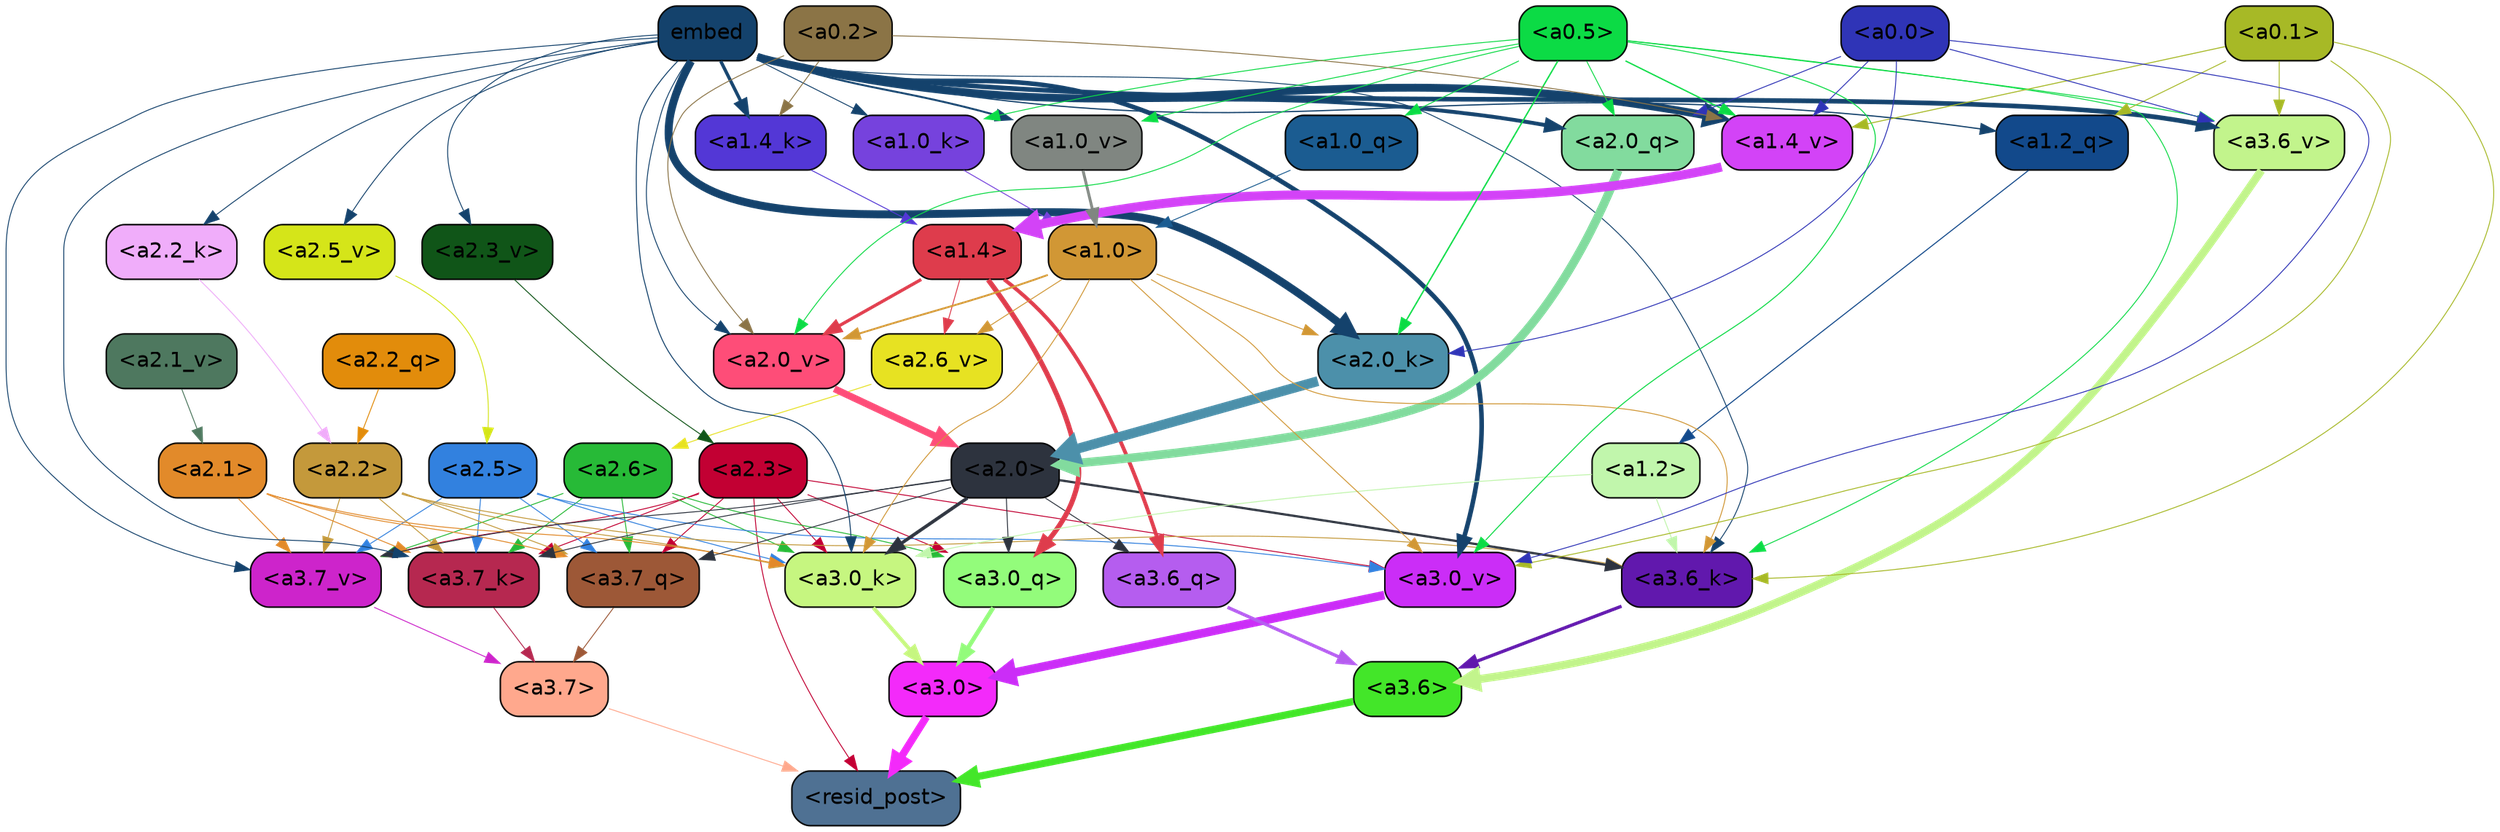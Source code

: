 strict digraph "" {
	graph [bgcolor=transparent,
		layout=dot,
		overlap=false,
		splines=true
	];
	"<a3.7>"	[color=black,
		fillcolor="#ffa88d",
		fontname=Helvetica,
		shape=box,
		style="filled, rounded"];
	"<resid_post>"	[color=black,
		fillcolor="#4f7193",
		fontname=Helvetica,
		shape=box,
		style="filled, rounded"];
	"<a3.7>" -> "<resid_post>"	[color="#ffa88d",
		penwidth=0.6];
	"<a3.6>"	[color=black,
		fillcolor="#43e629",
		fontname=Helvetica,
		shape=box,
		style="filled, rounded"];
	"<a3.6>" -> "<resid_post>"	[color="#43e629",
		penwidth=4.7534414529800415];
	"<a3.0>"	[color=black,
		fillcolor="#f32afa",
		fontname=Helvetica,
		shape=box,
		style="filled, rounded"];
	"<a3.0>" -> "<resid_post>"	[color="#f32afa",
		penwidth=4.898576855659485];
	"<a2.3>"	[color=black,
		fillcolor="#c20033",
		fontname=Helvetica,
		shape=box,
		style="filled, rounded"];
	"<a2.3>" -> "<resid_post>"	[color="#c20033",
		penwidth=0.6];
	"<a3.7_q>"	[color=black,
		fillcolor="#9d5837",
		fontname=Helvetica,
		shape=box,
		style="filled, rounded"];
	"<a2.3>" -> "<a3.7_q>"	[color="#c20033",
		penwidth=0.6];
	"<a3.0_q>"	[color=black,
		fillcolor="#93fc7b",
		fontname=Helvetica,
		shape=box,
		style="filled, rounded"];
	"<a2.3>" -> "<a3.0_q>"	[color="#c20033",
		penwidth=0.6];
	"<a3.7_k>"	[color=black,
		fillcolor="#b62850",
		fontname=Helvetica,
		shape=box,
		style="filled, rounded"];
	"<a2.3>" -> "<a3.7_k>"	[color="#c20033",
		penwidth=0.6];
	"<a3.0_k>"	[color=black,
		fillcolor="#c6f680",
		fontname=Helvetica,
		shape=box,
		style="filled, rounded"];
	"<a2.3>" -> "<a3.0_k>"	[color="#c20033",
		penwidth=0.6];
	"<a3.7_v>"	[color=black,
		fillcolor="#cd24cb",
		fontname=Helvetica,
		shape=box,
		style="filled, rounded"];
	"<a2.3>" -> "<a3.7_v>"	[color="#c20033",
		penwidth=0.6];
	"<a3.0_v>"	[color=black,
		fillcolor="#cb2df7",
		fontname=Helvetica,
		shape=box,
		style="filled, rounded"];
	"<a2.3>" -> "<a3.0_v>"	[color="#c20033",
		penwidth=0.6];
	"<a3.7_q>" -> "<a3.7>"	[color="#9d5837",
		penwidth=0.6];
	"<a3.6_q>"	[color=black,
		fillcolor="#b55def",
		fontname=Helvetica,
		shape=box,
		style="filled, rounded"];
	"<a3.6_q>" -> "<a3.6>"	[color="#b55def",
		penwidth=2.160832464694977];
	"<a3.0_q>" -> "<a3.0>"	[color="#93fc7b",
		penwidth=2.870753765106201];
	"<a3.7_k>" -> "<a3.7>"	[color="#b62850",
		penwidth=0.6];
	"<a3.6_k>"	[color=black,
		fillcolor="#6118ad",
		fontname=Helvetica,
		shape=box,
		style="filled, rounded"];
	"<a3.6_k>" -> "<a3.6>"	[color="#6118ad",
		penwidth=2.13908451795578];
	"<a3.0_k>" -> "<a3.0>"	[color="#c6f680",
		penwidth=2.520303964614868];
	"<a3.7_v>" -> "<a3.7>"	[color="#cd24cb",
		penwidth=0.6];
	"<a3.6_v>"	[color=black,
		fillcolor="#c2f48c",
		fontname=Helvetica,
		shape=box,
		style="filled, rounded"];
	"<a3.6_v>" -> "<a3.6>"	[color="#c2f48c",
		penwidth=5.297133803367615];
	"<a3.0_v>" -> "<a3.0>"	[color="#cb2df7",
		penwidth=5.680712580680847];
	"<a2.6>"	[color=black,
		fillcolor="#27ba37",
		fontname=Helvetica,
		shape=box,
		style="filled, rounded"];
	"<a2.6>" -> "<a3.7_q>"	[color="#27ba37",
		penwidth=0.6];
	"<a2.6>" -> "<a3.0_q>"	[color="#27ba37",
		penwidth=0.6];
	"<a2.6>" -> "<a3.7_k>"	[color="#27ba37",
		penwidth=0.6];
	"<a2.6>" -> "<a3.0_k>"	[color="#27ba37",
		penwidth=0.6];
	"<a2.6>" -> "<a3.7_v>"	[color="#27ba37",
		penwidth=0.6];
	"<a2.5>"	[color=black,
		fillcolor="#3281df",
		fontname=Helvetica,
		shape=box,
		style="filled, rounded"];
	"<a2.5>" -> "<a3.7_q>"	[color="#3281df",
		penwidth=0.6];
	"<a2.5>" -> "<a3.7_k>"	[color="#3281df",
		penwidth=0.6];
	"<a2.5>" -> "<a3.0_k>"	[color="#3281df",
		penwidth=0.6];
	"<a2.5>" -> "<a3.7_v>"	[color="#3281df",
		penwidth=0.6];
	"<a2.5>" -> "<a3.0_v>"	[color="#3281df",
		penwidth=0.6];
	"<a2.2>"	[color=black,
		fillcolor="#c4993b",
		fontname=Helvetica,
		shape=box,
		style="filled, rounded"];
	"<a2.2>" -> "<a3.7_q>"	[color="#c4993b",
		penwidth=0.6];
	"<a2.2>" -> "<a3.7_k>"	[color="#c4993b",
		penwidth=0.6];
	"<a2.2>" -> "<a3.6_k>"	[color="#c4993b",
		penwidth=0.6];
	"<a2.2>" -> "<a3.0_k>"	[color="#c4993b",
		penwidth=0.6];
	"<a2.2>" -> "<a3.7_v>"	[color="#c4993b",
		penwidth=0.6];
	"<a2.1>"	[color=black,
		fillcolor="#e28a2a",
		fontname=Helvetica,
		shape=box,
		style="filled, rounded"];
	"<a2.1>" -> "<a3.7_q>"	[color="#e28a2a",
		penwidth=0.6];
	"<a2.1>" -> "<a3.7_k>"	[color="#e28a2a",
		penwidth=0.6];
	"<a2.1>" -> "<a3.0_k>"	[color="#e28a2a",
		penwidth=0.6];
	"<a2.1>" -> "<a3.7_v>"	[color="#e28a2a",
		penwidth=0.6];
	"<a2.0>"	[color=black,
		fillcolor="#2d333e",
		fontname=Helvetica,
		shape=box,
		style="filled, rounded"];
	"<a2.0>" -> "<a3.7_q>"	[color="#2d333e",
		penwidth=0.6];
	"<a2.0>" -> "<a3.6_q>"	[color="#2d333e",
		penwidth=0.6];
	"<a2.0>" -> "<a3.0_q>"	[color="#2d333e",
		penwidth=0.6];
	"<a2.0>" -> "<a3.7_k>"	[color="#2d333e",
		penwidth=0.6];
	"<a2.0>" -> "<a3.6_k>"	[color="#2d333e",
		penwidth=1.4957321882247925];
	"<a2.0>" -> "<a3.0_k>"	[color="#2d333e",
		penwidth=2.18752121925354];
	"<a2.0>" -> "<a3.7_v>"	[color="#2d333e",
		penwidth=0.6];
	"<a1.4>"	[color=black,
		fillcolor="#de3c4c",
		fontname=Helvetica,
		shape=box,
		style="filled, rounded"];
	"<a1.4>" -> "<a3.6_q>"	[color="#de3c4c",
		penwidth=2.4829938411712646];
	"<a1.4>" -> "<a3.0_q>"	[color="#de3c4c",
		penwidth=3.299744725227356];
	"<a2.6_v>"	[color=black,
		fillcolor="#e7e222",
		fontname=Helvetica,
		shape=box,
		style="filled, rounded"];
	"<a1.4>" -> "<a2.6_v>"	[color="#de3c4c",
		penwidth=0.6];
	"<a2.0_v>"	[color=black,
		fillcolor="#fe4d78",
		fontname=Helvetica,
		shape=box,
		style="filled, rounded"];
	"<a1.4>" -> "<a2.0_v>"	[color="#de3c4c",
		penwidth=2.092592429369688];
	embed	[color=black,
		fillcolor="#14426c",
		fontname=Helvetica,
		shape=box,
		style="filled, rounded"];
	embed -> "<a3.7_k>"	[color="#14426c",
		penwidth=0.6];
	embed -> "<a3.6_k>"	[color="#14426c",
		penwidth=0.6];
	embed -> "<a3.0_k>"	[color="#14426c",
		penwidth=0.6394047290086746];
	embed -> "<a3.7_v>"	[color="#14426c",
		penwidth=0.6];
	embed -> "<a3.6_v>"	[color="#14426c",
		penwidth=3.067279100418091];
	embed -> "<a3.0_v>"	[color="#14426c",
		penwidth=3.0212591886520386];
	"<a2.0_q>"	[color=black,
		fillcolor="#82db9e",
		fontname=Helvetica,
		shape=box,
		style="filled, rounded"];
	embed -> "<a2.0_q>"	[color="#14426c",
		penwidth=2.5355080366134644];
	"<a2.2_k>"	[color=black,
		fillcolor="#f0adfa",
		fontname=Helvetica,
		shape=box,
		style="filled, rounded"];
	embed -> "<a2.2_k>"	[color="#14426c",
		penwidth=0.6];
	"<a2.0_k>"	[color=black,
		fillcolor="#4c90aa",
		fontname=Helvetica,
		shape=box,
		style="filled, rounded"];
	embed -> "<a2.0_k>"	[color="#14426c",
		penwidth=5.2180726528167725];
	"<a2.5_v>"	[color=black,
		fillcolor="#d5e519",
		fontname=Helvetica,
		shape=box,
		style="filled, rounded"];
	embed -> "<a2.5_v>"	[color="#14426c",
		penwidth=0.6];
	"<a2.3_v>"	[color=black,
		fillcolor="#105518",
		fontname=Helvetica,
		shape=box,
		style="filled, rounded"];
	embed -> "<a2.3_v>"	[color="#14426c",
		penwidth=0.6];
	embed -> "<a2.0_v>"	[color="#14426c",
		penwidth=0.6];
	"<a1.2_q>"	[color=black,
		fillcolor="#12498b",
		fontname=Helvetica,
		shape=box,
		style="filled, rounded"];
	embed -> "<a1.2_q>"	[color="#14426c",
		penwidth=0.8094894886016846];
	"<a1.4_k>"	[color=black,
		fillcolor="#5337d6",
		fontname=Helvetica,
		shape=box,
		style="filled, rounded"];
	embed -> "<a1.4_k>"	[color="#14426c",
		penwidth=2.1732678413391113];
	"<a1.0_k>"	[color=black,
		fillcolor="#7642dd",
		fontname=Helvetica,
		shape=box,
		style="filled, rounded"];
	embed -> "<a1.0_k>"	[color="#14426c",
		penwidth=0.6];
	"<a1.4_v>"	[color=black,
		fillcolor="#d343f7",
		fontname=Helvetica,
		shape=box,
		style="filled, rounded"];
	embed -> "<a1.4_v>"	[color="#14426c",
		penwidth=5.162249565124512];
	"<a1.0_v>"	[color=black,
		fillcolor="#808681",
		fontname=Helvetica,
		shape=box,
		style="filled, rounded"];
	embed -> "<a1.0_v>"	[color="#14426c",
		penwidth=1.26457279920578];
	"<a1.2>"	[color=black,
		fillcolor="#c1f6ac",
		fontname=Helvetica,
		shape=box,
		style="filled, rounded"];
	"<a1.2>" -> "<a3.6_k>"	[color="#c1f6ac",
		penwidth=0.6];
	"<a1.2>" -> "<a3.0_k>"	[color="#c1f6ac",
		penwidth=0.6];
	"<a1.0>"	[color=black,
		fillcolor="#d19735",
		fontname=Helvetica,
		shape=box,
		style="filled, rounded"];
	"<a1.0>" -> "<a3.6_k>"	[color="#d19735",
		penwidth=0.6];
	"<a1.0>" -> "<a3.0_k>"	[color="#d19735",
		penwidth=0.6];
	"<a1.0>" -> "<a3.0_v>"	[color="#d19735",
		penwidth=0.6];
	"<a1.0>" -> "<a2.0_k>"	[color="#d19735",
		penwidth=0.6];
	"<a1.0>" -> "<a2.6_v>"	[color="#d19735",
		penwidth=0.6];
	"<a1.0>" -> "<a2.0_v>"	[color="#d19735",
		penwidth=1.2132605910301208];
	"<a0.5>"	[color=black,
		fillcolor="#0cdb45",
		fontname=Helvetica,
		shape=box,
		style="filled, rounded"];
	"<a0.5>" -> "<a3.6_k>"	[color="#0cdb45",
		penwidth=0.6];
	"<a0.5>" -> "<a3.6_v>"	[color="#0cdb45",
		penwidth=0.6];
	"<a0.5>" -> "<a3.0_v>"	[color="#0cdb45",
		penwidth=0.648682102560997];
	"<a0.5>" -> "<a2.0_q>"	[color="#0cdb45",
		penwidth=0.6];
	"<a0.5>" -> "<a2.0_k>"	[color="#0cdb45",
		penwidth=0.9236047863960266];
	"<a0.5>" -> "<a2.0_v>"	[color="#0cdb45",
		penwidth=0.6];
	"<a1.0_q>"	[color=black,
		fillcolor="#1b5c91",
		fontname=Helvetica,
		shape=box,
		style="filled, rounded"];
	"<a0.5>" -> "<a1.0_q>"	[color="#0cdb45",
		penwidth=0.6];
	"<a0.5>" -> "<a1.0_k>"	[color="#0cdb45",
		penwidth=0.6];
	"<a0.5>" -> "<a1.4_v>"	[color="#0cdb45",
		penwidth=0.8783596754074097];
	"<a0.5>" -> "<a1.0_v>"	[color="#0cdb45",
		penwidth=0.6];
	"<a0.1>"	[color=black,
		fillcolor="#a7b926",
		fontname=Helvetica,
		shape=box,
		style="filled, rounded"];
	"<a0.1>" -> "<a3.6_k>"	[color="#a7b926",
		penwidth=0.6];
	"<a0.1>" -> "<a3.6_v>"	[color="#a7b926",
		penwidth=0.6];
	"<a0.1>" -> "<a3.0_v>"	[color="#a7b926",
		penwidth=0.6];
	"<a0.1>" -> "<a1.2_q>"	[color="#a7b926",
		penwidth=0.6];
	"<a0.1>" -> "<a1.4_v>"	[color="#a7b926",
		penwidth=0.6490728855133057];
	"<a0.0>"	[color=black,
		fillcolor="#2f34b7",
		fontname=Helvetica,
		shape=box,
		style="filled, rounded"];
	"<a0.0>" -> "<a3.6_v>"	[color="#2f34b7",
		penwidth=0.6];
	"<a0.0>" -> "<a3.0_v>"	[color="#2f34b7",
		penwidth=0.6];
	"<a0.0>" -> "<a2.0_q>"	[color="#2f34b7",
		penwidth=0.6];
	"<a0.0>" -> "<a2.0_k>"	[color="#2f34b7",
		penwidth=0.6];
	"<a0.0>" -> "<a1.4_v>"	[color="#2f34b7",
		penwidth=0.6];
	"<a2.2_q>"	[color=black,
		fillcolor="#e28c0b",
		fontname=Helvetica,
		shape=box,
		style="filled, rounded"];
	"<a2.2_q>" -> "<a2.2>"	[color="#e28c0b",
		penwidth=0.6];
	"<a2.0_q>" -> "<a2.0>"	[color="#82db9e",
		penwidth=5.681910276412964];
	"<a2.2_k>" -> "<a2.2>"	[color="#f0adfa",
		penwidth=0.6];
	"<a2.0_k>" -> "<a2.0>"	[color="#4c90aa",
		penwidth=6.447777509689331];
	"<a2.6_v>" -> "<a2.6>"	[color="#e7e222",
		penwidth=0.6];
	"<a2.5_v>" -> "<a2.5>"	[color="#d5e519",
		penwidth=0.6];
	"<a2.3_v>" -> "<a2.3>"	[color="#105518",
		penwidth=0.6];
	"<a2.1_v>"	[color=black,
		fillcolor="#4e785f",
		fontname=Helvetica,
		shape=box,
		style="filled, rounded"];
	"<a2.1_v>" -> "<a2.1>"	[color="#4e785f",
		penwidth=0.6];
	"<a2.0_v>" -> "<a2.0>"	[color="#fe4d78",
		penwidth=4.5695202350616455];
	"<a0.2>"	[color=black,
		fillcolor="#8b7446",
		fontname=Helvetica,
		shape=box,
		style="filled, rounded"];
	"<a0.2>" -> "<a2.0_v>"	[color="#8b7446",
		penwidth=0.6];
	"<a0.2>" -> "<a1.4_k>"	[color="#8b7446",
		penwidth=0.6];
	"<a0.2>" -> "<a1.4_v>"	[color="#8b7446",
		penwidth=0.6];
	"<a1.2_q>" -> "<a1.2>"	[color="#12498b",
		penwidth=0.6769798994064331];
	"<a1.0_q>" -> "<a1.0>"	[color="#1b5c91",
		penwidth=0.6];
	"<a1.4_k>" -> "<a1.4>"	[color="#5337d6",
		penwidth=0.6];
	"<a1.0_k>" -> "<a1.0>"	[color="#7642dd",
		penwidth=0.6];
	"<a1.4_v>" -> "<a1.4>"	[color="#d343f7",
		penwidth=6.016597509384155];
	"<a1.0_v>" -> "<a1.0>"	[color="#808681",
		penwidth=1.8562973737716675];
}
